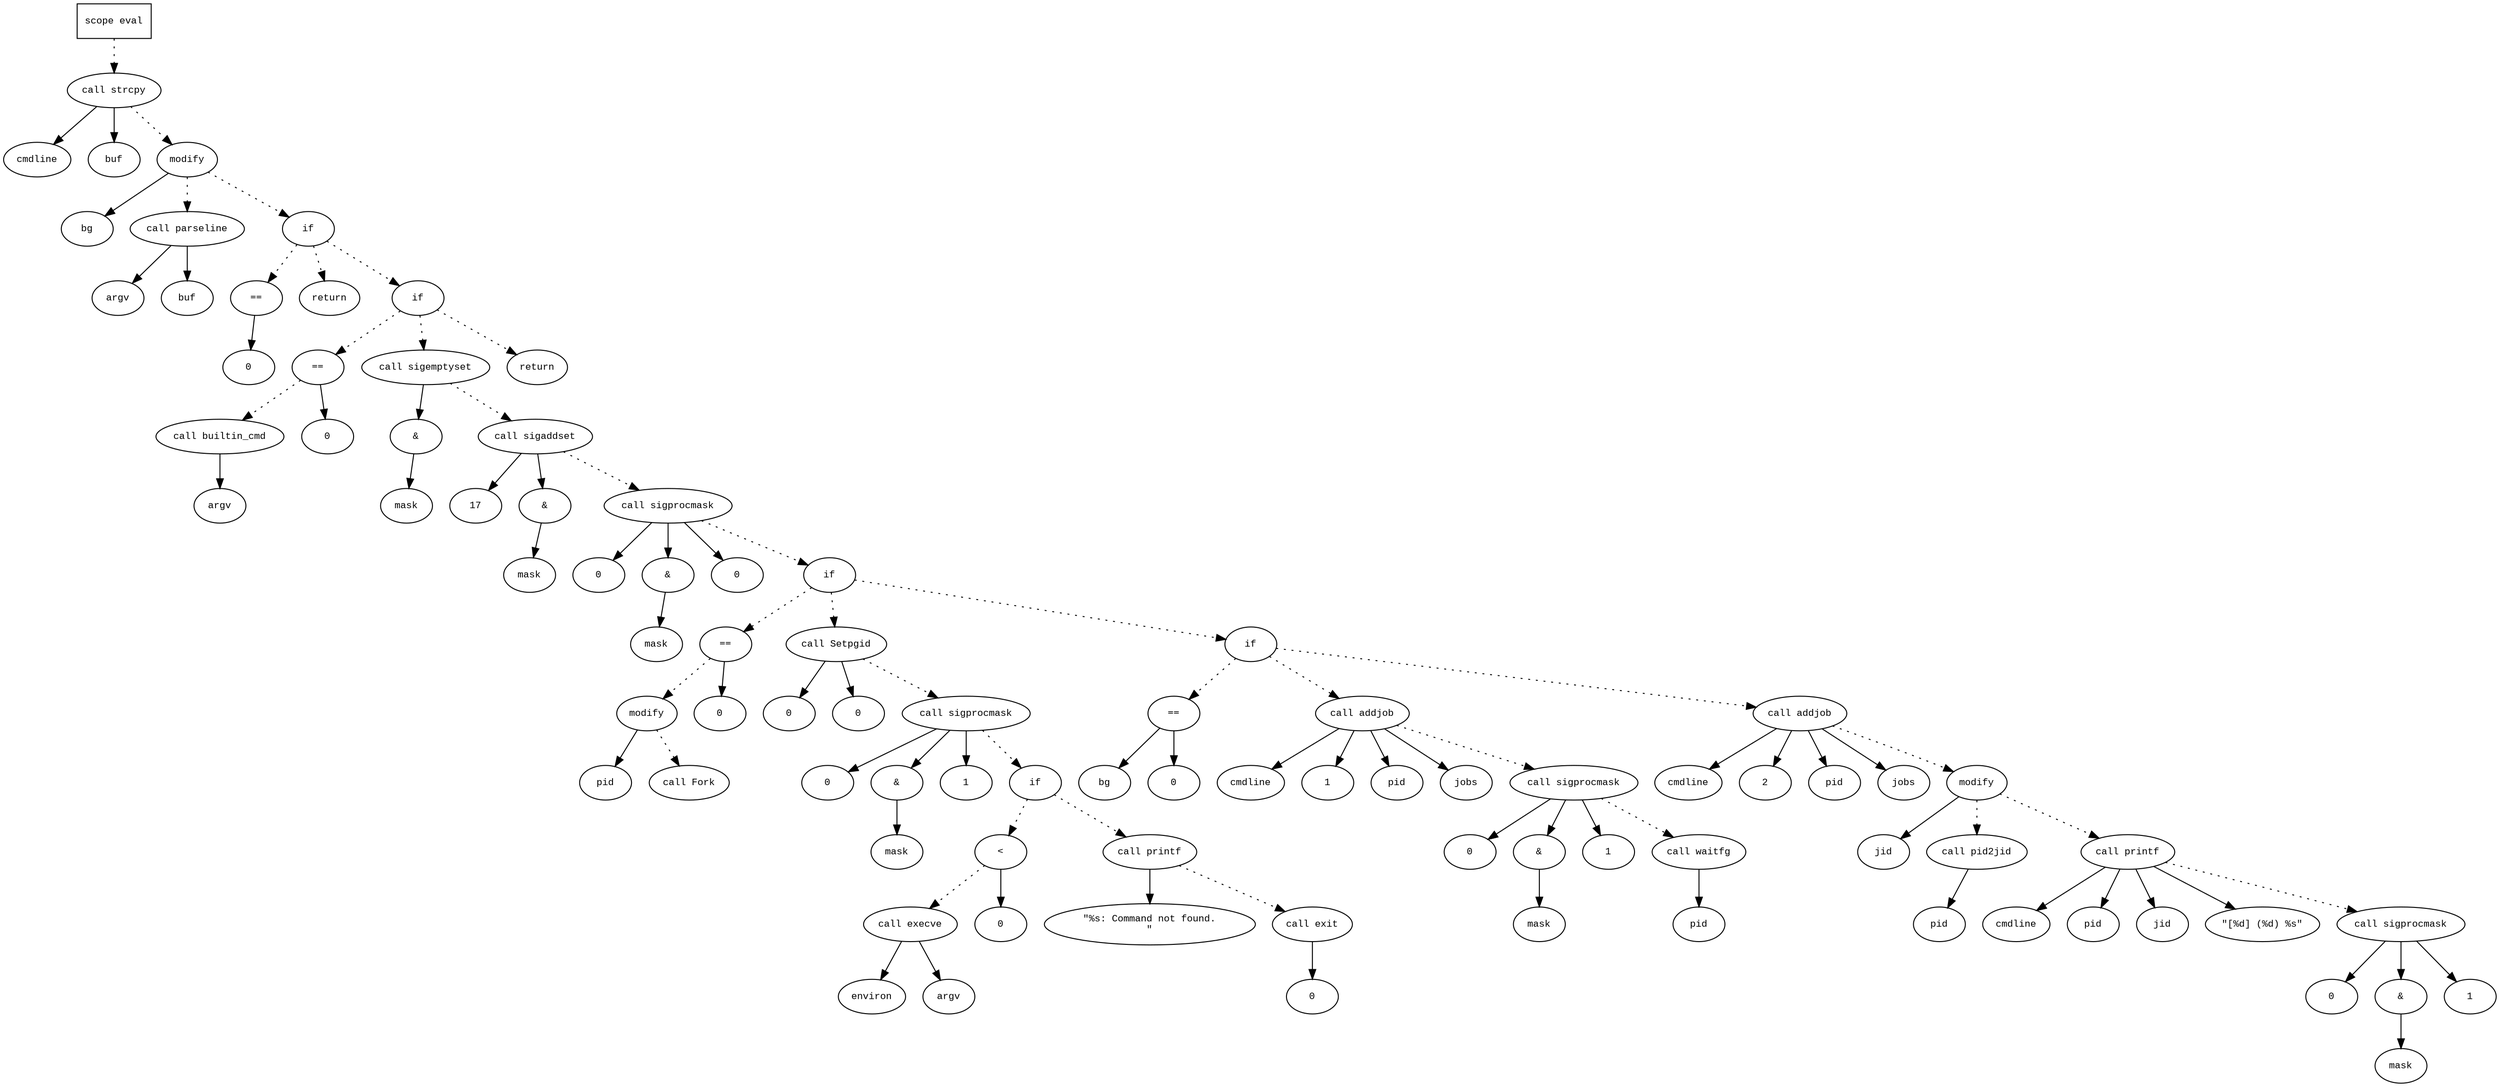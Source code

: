 digraph AST {
  graph [fontname="Times New Roman",fontsize=10];
  node  [fontname="Courier New",fontsize=10];
  edge  [fontname="Times New Roman",fontsize=10];

  node1 [label="scope eval",shape=box];
  node2 [label="call strcpy",shape=ellipse];
  node3 [label="cmdline",shape=ellipse];
  node2 -> node3;
  node4 [label="buf",shape=ellipse];
  node2 -> node4;
  node1 -> node2 [style=dotted];
  node5 [label="modify",shape=ellipse];
  node6 [label="bg",shape=ellipse];
  node5 -> node6;
  node7 [label="call parseline",shape=ellipse];
  node8 [label="argv",shape=ellipse];
  node7 -> node8;
  node9 [label="buf",shape=ellipse];
  node7 -> node9;
  node5 -> node7 [style=dotted];
  node2 -> node5 [style=dotted];
  node10 [label="if",shape=ellipse];
  node5 -> node10 [style=dotted];
  node11 [label="==",shape=ellipse];
  node12 [label="0",shape=ellipse];
  node11 -> node12;
  node10 -> node11 [style=dotted];
  node13 [label="return",shape=ellipse];
  node10 -> node13 [style=dotted];
  node14 [label="if",shape=ellipse];
  node10 -> node14 [style=dotted];
  node15 [label="==",shape=ellipse];
  node16 [label="call builtin_cmd",shape=ellipse];
  node17 [label="argv",shape=ellipse];
  node16 -> node17;
  node15 -> node16 [style=dotted];
  node18 [label="0",shape=ellipse];
  node15 -> node18;
  node14 -> node15 [style=dotted];
  node19 [label="call sigemptyset",shape=ellipse];
  node20 [label="&",shape=ellipse];
  node19 -> node20;
  node21 [label="mask",shape=ellipse];
  node20 -> node21;
  node14 -> node19 [style=dotted];
  node22 [label="call sigaddset",shape=ellipse];
  node23 [label="17",shape=ellipse];
  node22 -> node23;
  node24 [label="&",shape=ellipse];
  node22 -> node24;
  node25 [label="mask",shape=ellipse];
  node24 -> node25;
  node19 -> node22 [style=dotted];
  node26 [label="call sigprocmask",shape=ellipse];
  node27 [label="0",shape=ellipse];
  node26 -> node27;
  node28 [label="&",shape=ellipse];
  node26 -> node28;
  node29 [label="mask",shape=ellipse];
  node28 -> node29;
  node30 [label="0",shape=ellipse];
  node26 -> node30;
  node22 -> node26 [style=dotted];
  node31 [label="if",shape=ellipse];
  node26 -> node31 [style=dotted];
  node32 [label="==",shape=ellipse];
  node33 [label="modify",shape=ellipse];
  node34 [label="pid",shape=ellipse];
  node33 -> node34;
  node35 [label="call Fork",shape=ellipse];
  node33 -> node35 [style=dotted];
  node32 -> node33 [style=dotted];
  node36 [label="0",shape=ellipse];
  node32 -> node36;
  node31 -> node32 [style=dotted];
  node37 [label="call Setpgid",shape=ellipse];
  node38 [label="0",shape=ellipse];
  node37 -> node38;
  node39 [label="0",shape=ellipse];
  node37 -> node39;
  node31 -> node37 [style=dotted];
  node40 [label="call sigprocmask",shape=ellipse];
  node41 [label="0",shape=ellipse];
  node40 -> node41;
  node42 [label="&",shape=ellipse];
  node40 -> node42;
  node43 [label="mask",shape=ellipse];
  node42 -> node43;
  node44 [label="1",shape=ellipse];
  node40 -> node44;
  node37 -> node40 [style=dotted];
  node45 [label="if",shape=ellipse];
  node40 -> node45 [style=dotted];
  node46 [label="<",shape=ellipse];
  node47 [label="call execve",shape=ellipse];
  node48 [label="environ",shape=ellipse];
  node47 -> node48;
  node49 [label="argv",shape=ellipse];
  node47 -> node49;
  node46 -> node47 [style=dotted];
  node50 [label="0",shape=ellipse];
  node46 -> node50;
  node45 -> node46 [style=dotted];
  node51 [label="call printf",shape=ellipse];
  node52 [label="\"%s: Command not found.
\"",shape=ellipse];
  node51 -> node52;
  node45 -> node51 [style=dotted];
  node53 [label="call exit",shape=ellipse];
  node54 [label="0",shape=ellipse];
  node53 -> node54;
  node51 -> node53 [style=dotted];
  node55 [label="if",shape=ellipse];
  node31 -> node55 [style=dotted];
  node56 [label="==",shape=ellipse];
  node57 [label="bg",shape=ellipse];
  node56 -> node57;
  node58 [label="0",shape=ellipse];
  node56 -> node58;
  node55 -> node56 [style=dotted];
  node59 [label="call addjob",shape=ellipse];
  node60 [label="cmdline",shape=ellipse];
  node59 -> node60;
  node61 [label="1",shape=ellipse];
  node59 -> node61;
  node62 [label="pid",shape=ellipse];
  node59 -> node62;
  node63 [label="jobs",shape=ellipse];
  node59 -> node63;
  node55 -> node59 [style=dotted];
  node64 [label="call sigprocmask",shape=ellipse];
  node65 [label="0",shape=ellipse];
  node64 -> node65;
  node66 [label="&",shape=ellipse];
  node64 -> node66;
  node67 [label="mask",shape=ellipse];
  node66 -> node67;
  node68 [label="1",shape=ellipse];
  node64 -> node68;
  node59 -> node64 [style=dotted];
  node69 [label="call waitfg",shape=ellipse];
  node70 [label="pid",shape=ellipse];
  node69 -> node70;
  node64 -> node69 [style=dotted];
  node71 [label="call addjob",shape=ellipse];
  node72 [label="cmdline",shape=ellipse];
  node71 -> node72;
  node73 [label="2",shape=ellipse];
  node71 -> node73;
  node74 [label="pid",shape=ellipse];
  node71 -> node74;
  node75 [label="jobs",shape=ellipse];
  node71 -> node75;
  node55 -> node71 [style=dotted];
  node76 [label="modify",shape=ellipse];
  node77 [label="jid",shape=ellipse];
  node76 -> node77;
  node78 [label="call pid2jid",shape=ellipse];
  node79 [label="pid",shape=ellipse];
  node78 -> node79;
  node76 -> node78 [style=dotted];
  node71 -> node76 [style=dotted];
  node80 [label="call printf",shape=ellipse];
  node81 [label="cmdline",shape=ellipse];
  node80 -> node81;
  node82 [label="pid",shape=ellipse];
  node80 -> node82;
  node83 [label="jid",shape=ellipse];
  node80 -> node83;
  node84 [label="\"[%d] (%d) %s\"",shape=ellipse];
  node80 -> node84;
  node76 -> node80 [style=dotted];
  node85 [label="call sigprocmask",shape=ellipse];
  node86 [label="0",shape=ellipse];
  node85 -> node86;
  node87 [label="&",shape=ellipse];
  node85 -> node87;
  node88 [label="mask",shape=ellipse];
  node87 -> node88;
  node89 [label="1",shape=ellipse];
  node85 -> node89;
  node80 -> node85 [style=dotted];
  node90 [label="return",shape=ellipse];
  node14 -> node90 [style=dotted];
} 